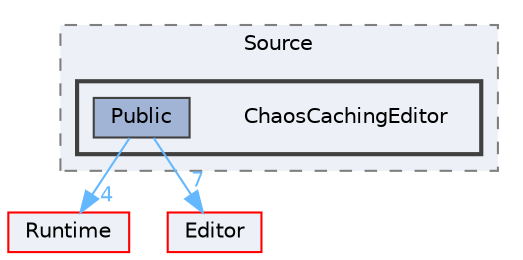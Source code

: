 digraph "ChaosCachingEditor"
{
 // INTERACTIVE_SVG=YES
 // LATEX_PDF_SIZE
  bgcolor="transparent";
  edge [fontname=Helvetica,fontsize=10,labelfontname=Helvetica,labelfontsize=10];
  node [fontname=Helvetica,fontsize=10,shape=box,height=0.2,width=0.4];
  compound=true
  subgraph clusterdir_ee44b75d7f65f96d063ce40d9decd465 {
    graph [ bgcolor="#edf0f7", pencolor="grey50", label="Source", fontname=Helvetica,fontsize=10 style="filled,dashed", URL="dir_ee44b75d7f65f96d063ce40d9decd465.html",tooltip=""]
  subgraph clusterdir_ea1505ab4938bf323f7cddc05a0f0e0d {
    graph [ bgcolor="#edf0f7", pencolor="grey25", label="", fontname=Helvetica,fontsize=10 style="filled,bold", URL="dir_ea1505ab4938bf323f7cddc05a0f0e0d.html",tooltip=""]
    dir_ea1505ab4938bf323f7cddc05a0f0e0d [shape=plaintext, label="ChaosCachingEditor"];
  dir_4ef447c189d7eddb0f38041631739d41 [label="Public", fillcolor="#a2b4d6", color="grey25", style="filled", URL="dir_4ef447c189d7eddb0f38041631739d41.html",tooltip=""];
  }
  }
  dir_7536b172fbd480bfd146a1b1acd6856b [label="Runtime", fillcolor="#edf0f7", color="red", style="filled", URL="dir_7536b172fbd480bfd146a1b1acd6856b.html",tooltip=""];
  dir_b26507eead720464ba2ac6bbc6dcec5f [label="Editor", fillcolor="#edf0f7", color="red", style="filled", URL="dir_b26507eead720464ba2ac6bbc6dcec5f.html",tooltip=""];
  dir_4ef447c189d7eddb0f38041631739d41->dir_7536b172fbd480bfd146a1b1acd6856b [headlabel="4", labeldistance=1.5 headhref="dir_000793_000984.html" href="dir_000793_000984.html" color="steelblue1" fontcolor="steelblue1"];
  dir_4ef447c189d7eddb0f38041631739d41->dir_b26507eead720464ba2ac6bbc6dcec5f [headlabel="7", labeldistance=1.5 headhref="dir_000793_000357.html" href="dir_000793_000357.html" color="steelblue1" fontcolor="steelblue1"];
}
